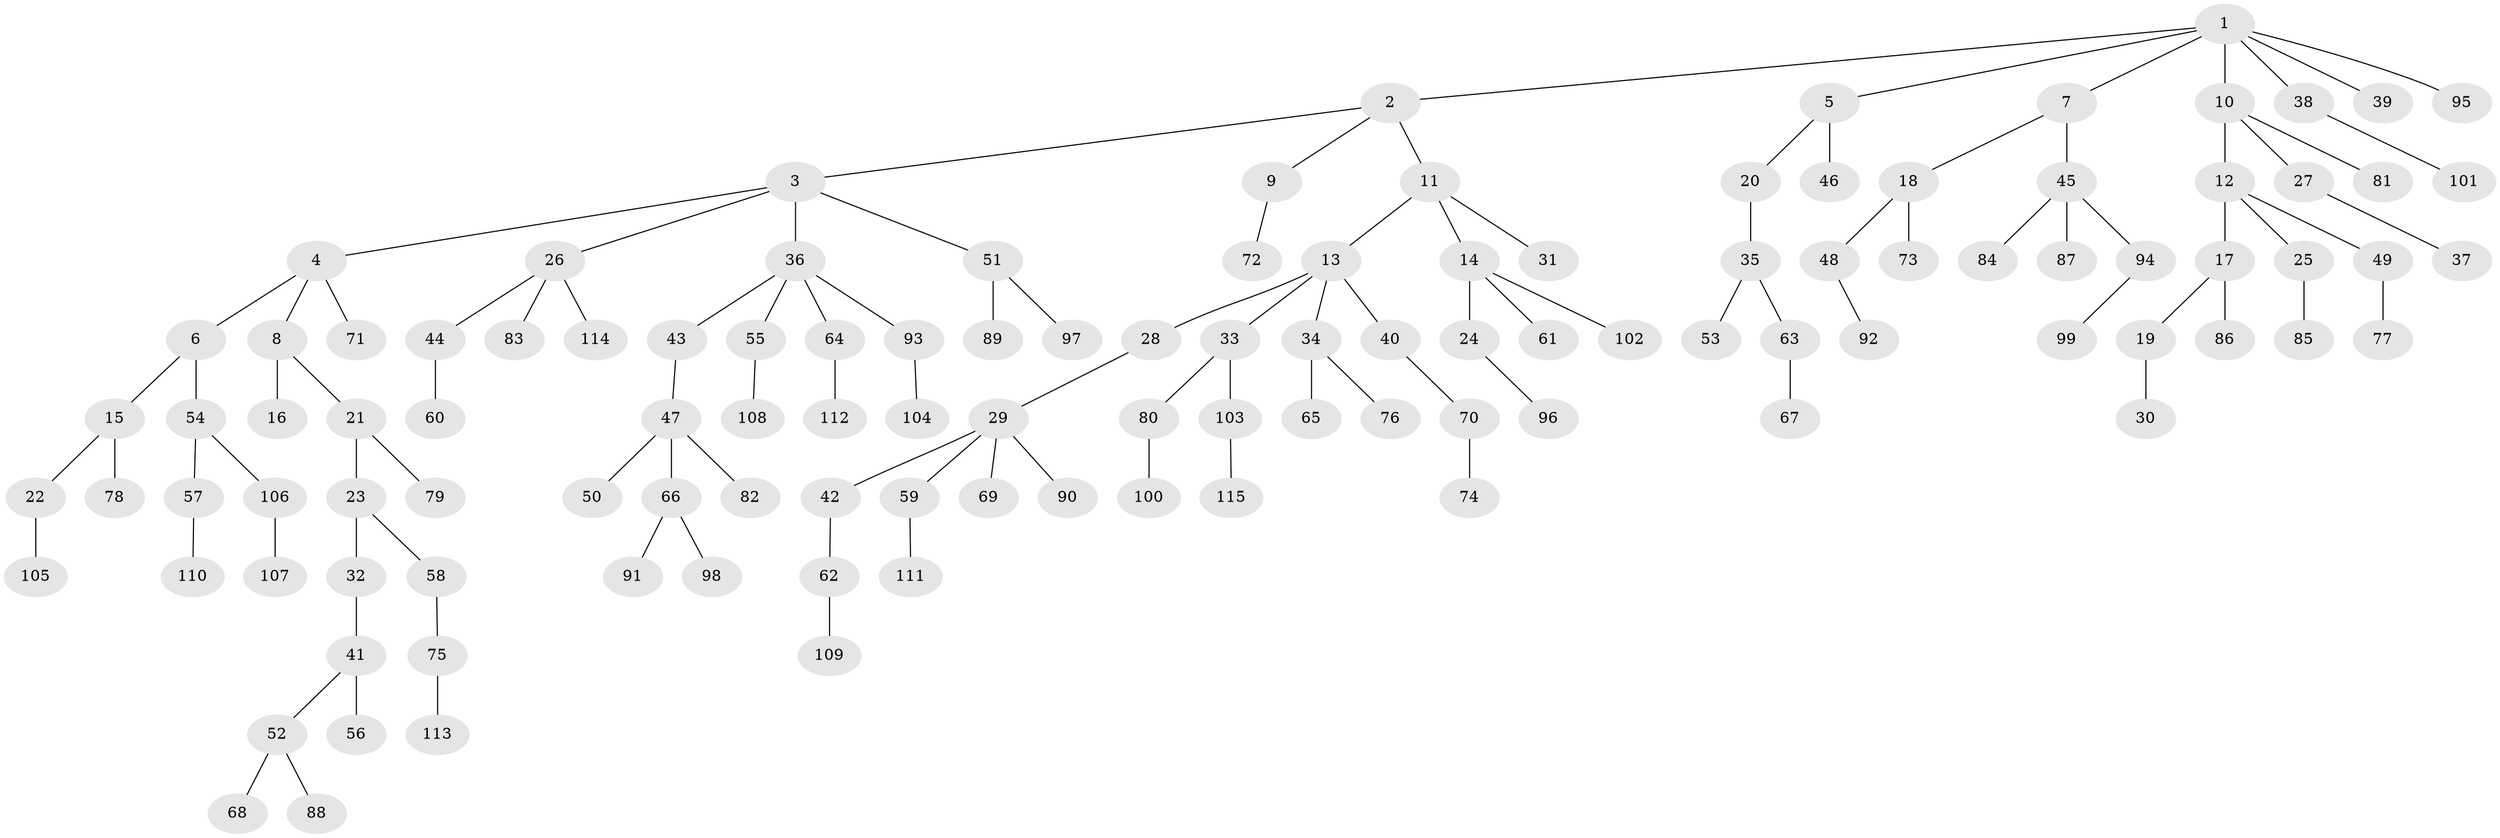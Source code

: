 // coarse degree distribution, {4: 0.043478260869565216, 1: 0.6811594202898551, 2: 0.18840579710144928, 5: 0.028985507246376812, 3: 0.028985507246376812, 29: 0.014492753623188406, 6: 0.014492753623188406}
// Generated by graph-tools (version 1.1) at 2025/57/03/04/25 21:57:10]
// undirected, 115 vertices, 114 edges
graph export_dot {
graph [start="1"]
  node [color=gray90,style=filled];
  1;
  2;
  3;
  4;
  5;
  6;
  7;
  8;
  9;
  10;
  11;
  12;
  13;
  14;
  15;
  16;
  17;
  18;
  19;
  20;
  21;
  22;
  23;
  24;
  25;
  26;
  27;
  28;
  29;
  30;
  31;
  32;
  33;
  34;
  35;
  36;
  37;
  38;
  39;
  40;
  41;
  42;
  43;
  44;
  45;
  46;
  47;
  48;
  49;
  50;
  51;
  52;
  53;
  54;
  55;
  56;
  57;
  58;
  59;
  60;
  61;
  62;
  63;
  64;
  65;
  66;
  67;
  68;
  69;
  70;
  71;
  72;
  73;
  74;
  75;
  76;
  77;
  78;
  79;
  80;
  81;
  82;
  83;
  84;
  85;
  86;
  87;
  88;
  89;
  90;
  91;
  92;
  93;
  94;
  95;
  96;
  97;
  98;
  99;
  100;
  101;
  102;
  103;
  104;
  105;
  106;
  107;
  108;
  109;
  110;
  111;
  112;
  113;
  114;
  115;
  1 -- 2;
  1 -- 5;
  1 -- 7;
  1 -- 10;
  1 -- 38;
  1 -- 39;
  1 -- 95;
  2 -- 3;
  2 -- 9;
  2 -- 11;
  3 -- 4;
  3 -- 26;
  3 -- 36;
  3 -- 51;
  4 -- 6;
  4 -- 8;
  4 -- 71;
  5 -- 20;
  5 -- 46;
  6 -- 15;
  6 -- 54;
  7 -- 18;
  7 -- 45;
  8 -- 16;
  8 -- 21;
  9 -- 72;
  10 -- 12;
  10 -- 27;
  10 -- 81;
  11 -- 13;
  11 -- 14;
  11 -- 31;
  12 -- 17;
  12 -- 25;
  12 -- 49;
  13 -- 28;
  13 -- 33;
  13 -- 34;
  13 -- 40;
  14 -- 24;
  14 -- 61;
  14 -- 102;
  15 -- 22;
  15 -- 78;
  17 -- 19;
  17 -- 86;
  18 -- 48;
  18 -- 73;
  19 -- 30;
  20 -- 35;
  21 -- 23;
  21 -- 79;
  22 -- 105;
  23 -- 32;
  23 -- 58;
  24 -- 96;
  25 -- 85;
  26 -- 44;
  26 -- 83;
  26 -- 114;
  27 -- 37;
  28 -- 29;
  29 -- 42;
  29 -- 59;
  29 -- 69;
  29 -- 90;
  32 -- 41;
  33 -- 80;
  33 -- 103;
  34 -- 65;
  34 -- 76;
  35 -- 53;
  35 -- 63;
  36 -- 43;
  36 -- 55;
  36 -- 64;
  36 -- 93;
  38 -- 101;
  40 -- 70;
  41 -- 52;
  41 -- 56;
  42 -- 62;
  43 -- 47;
  44 -- 60;
  45 -- 84;
  45 -- 87;
  45 -- 94;
  47 -- 50;
  47 -- 66;
  47 -- 82;
  48 -- 92;
  49 -- 77;
  51 -- 89;
  51 -- 97;
  52 -- 68;
  52 -- 88;
  54 -- 57;
  54 -- 106;
  55 -- 108;
  57 -- 110;
  58 -- 75;
  59 -- 111;
  62 -- 109;
  63 -- 67;
  64 -- 112;
  66 -- 91;
  66 -- 98;
  70 -- 74;
  75 -- 113;
  80 -- 100;
  93 -- 104;
  94 -- 99;
  103 -- 115;
  106 -- 107;
}
